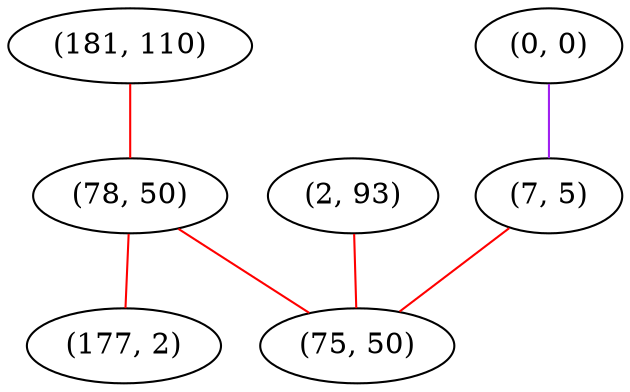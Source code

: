 graph "" {
"(181, 110)";
"(2, 93)";
"(0, 0)";
"(78, 50)";
"(177, 2)";
"(7, 5)";
"(75, 50)";
"(181, 110)" -- "(78, 50)"  [color=red, key=0, weight=1];
"(2, 93)" -- "(75, 50)"  [color=red, key=0, weight=1];
"(0, 0)" -- "(7, 5)"  [color=purple, key=0, weight=4];
"(78, 50)" -- "(177, 2)"  [color=red, key=0, weight=1];
"(78, 50)" -- "(75, 50)"  [color=red, key=0, weight=1];
"(7, 5)" -- "(75, 50)"  [color=red, key=0, weight=1];
}
